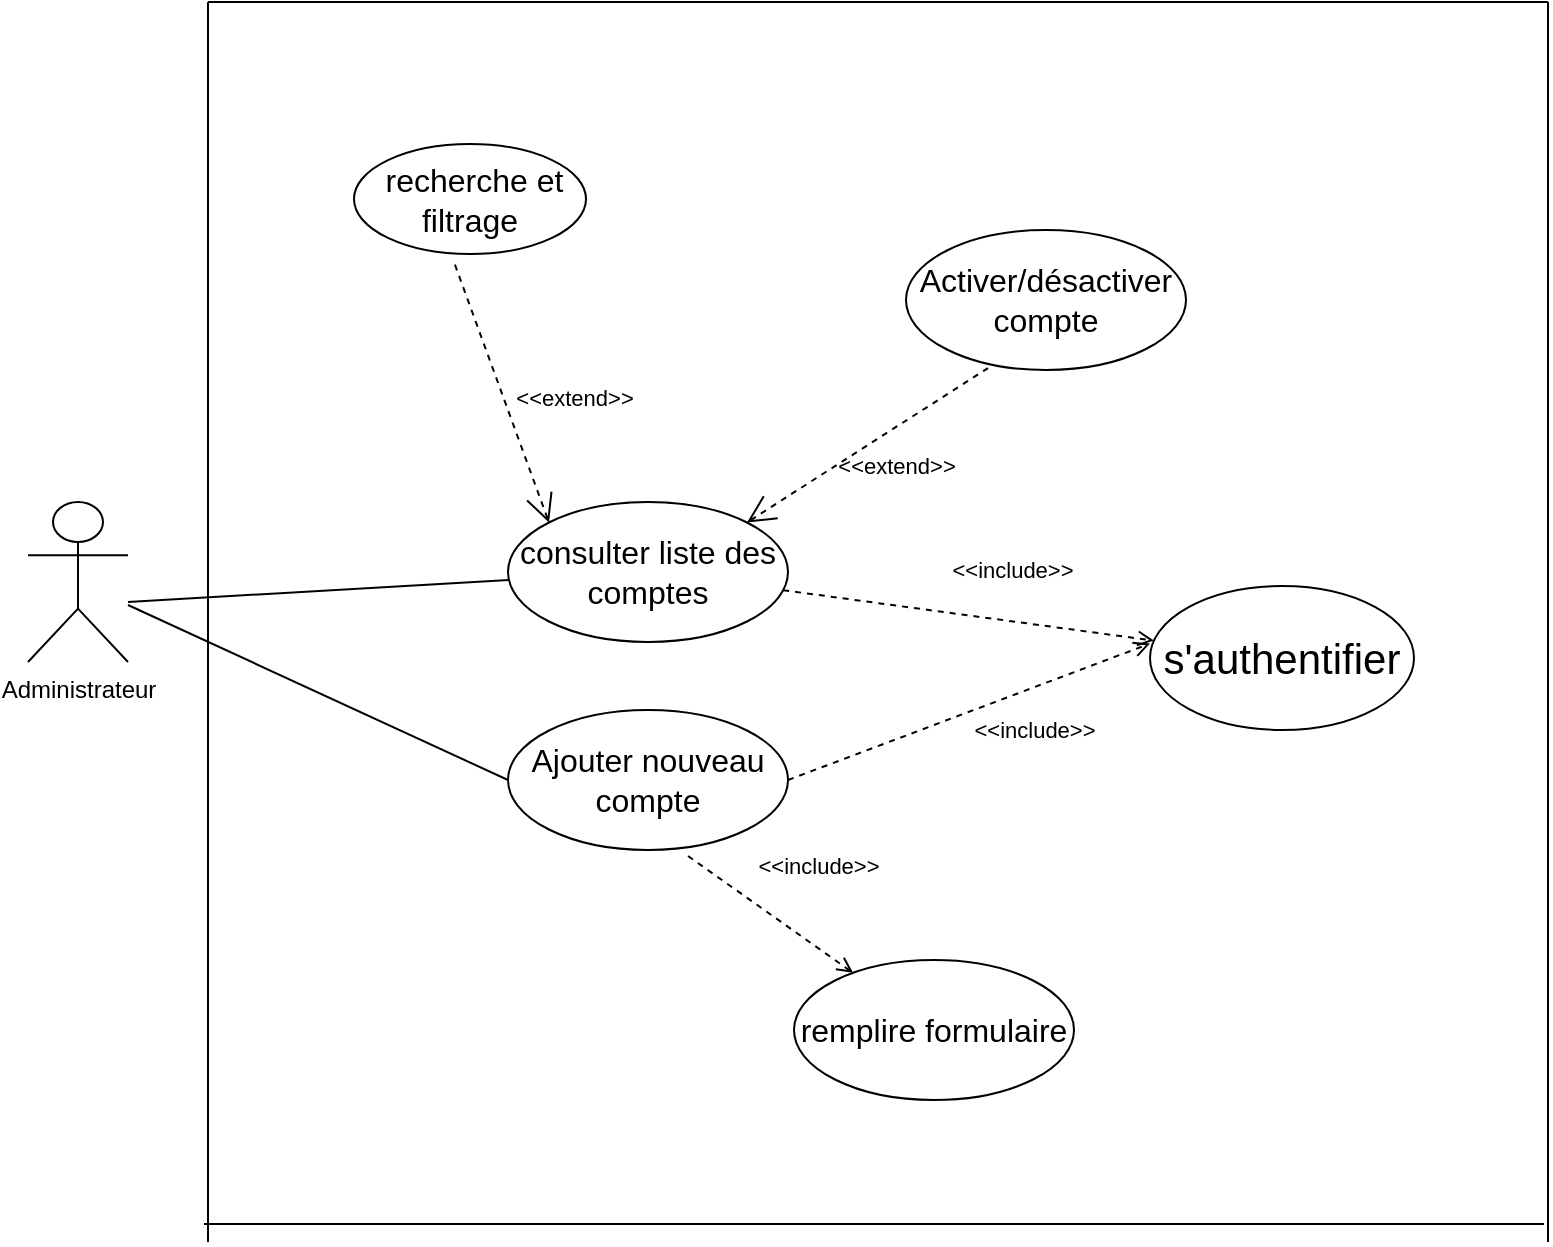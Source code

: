 <mxfile version="21.3.4" type="device">
  <diagram name="Page-1" id="JGjeTt0v-IsgGG0zKTaS">
    <mxGraphModel dx="880" dy="419" grid="0" gridSize="10" guides="1" tooltips="1" connect="1" arrows="1" fold="1" page="1" pageScale="1" pageWidth="900" pageHeight="900" math="0" shadow="0">
      <root>
        <mxCell id="0" />
        <mxCell id="1" parent="0" />
        <mxCell id="w74tCO-8Fq-XeEqIFPl6-1" value="Administrateur" style="shape=umlActor;verticalLabelPosition=bottom;verticalAlign=top;html=1;outlineConnect=0;" parent="1" vertex="1">
          <mxGeometry x="80" y="430" width="50" height="80" as="geometry" />
        </mxCell>
        <mxCell id="w74tCO-8Fq-XeEqIFPl6-4" value="consulter liste des comptes" style="ellipse;whiteSpace=wrap;html=1;fontSize=16;" parent="1" vertex="1">
          <mxGeometry x="320" y="430" width="140" height="70" as="geometry" />
        </mxCell>
        <mxCell id="w74tCO-8Fq-XeEqIFPl6-6" value="" style="edgeStyle=none;html=1;endArrow=none;verticalAlign=bottom;rounded=0;" parent="1" target="w74tCO-8Fq-XeEqIFPl6-4" edge="1">
          <mxGeometry width="160" relative="1" as="geometry">
            <mxPoint x="130" y="480" as="sourcePoint" />
            <mxPoint x="420" y="560" as="targetPoint" />
          </mxGeometry>
        </mxCell>
        <mxCell id="w74tCO-8Fq-XeEqIFPl6-7" value="&amp;nbsp;recherche et filtrage" style="ellipse;whiteSpace=wrap;html=1;fontSize=16;" parent="1" vertex="1">
          <mxGeometry x="243" y="251" width="116" height="55" as="geometry" />
        </mxCell>
        <mxCell id="w74tCO-8Fq-XeEqIFPl6-10" style="edgeStyle=orthogonalEdgeStyle;rounded=0;orthogonalLoop=1;jettySize=auto;html=1;exitX=0.5;exitY=1;exitDx=0;exitDy=0;" parent="1" edge="1">
          <mxGeometry relative="1" as="geometry">
            <mxPoint x="270" y="350" as="sourcePoint" />
            <mxPoint x="270" y="350" as="targetPoint" />
          </mxGeometry>
        </mxCell>
        <mxCell id="w74tCO-8Fq-XeEqIFPl6-13" value="Ajouter nouveau compte" style="ellipse;whiteSpace=wrap;html=1;fontSize=16;" parent="1" vertex="1">
          <mxGeometry x="320" y="534" width="140" height="70" as="geometry" />
        </mxCell>
        <mxCell id="w74tCO-8Fq-XeEqIFPl6-15" value="" style="edgeStyle=none;html=1;endArrow=none;verticalAlign=bottom;rounded=0;entryX=0;entryY=0.5;entryDx=0;entryDy=0;" parent="1" source="w74tCO-8Fq-XeEqIFPl6-1" target="w74tCO-8Fq-XeEqIFPl6-13" edge="1">
          <mxGeometry width="160" relative="1" as="geometry">
            <mxPoint x="150" y="456" as="sourcePoint" />
            <mxPoint x="342" y="567" as="targetPoint" />
            <Array as="points" />
          </mxGeometry>
        </mxCell>
        <mxCell id="w74tCO-8Fq-XeEqIFPl6-19" value="Activer/désactiver compte" style="ellipse;whiteSpace=wrap;html=1;fontSize=16;" parent="1" vertex="1">
          <mxGeometry x="519" y="294" width="140" height="70" as="geometry" />
        </mxCell>
        <mxCell id="w74tCO-8Fq-XeEqIFPl6-25" value="remplire formulaire" style="ellipse;whiteSpace=wrap;html=1;fontSize=16;" parent="1" vertex="1">
          <mxGeometry x="463" y="659" width="140" height="70" as="geometry" />
        </mxCell>
        <mxCell id="w74tCO-8Fq-XeEqIFPl6-30" value="s&#39;authentifier" style="ellipse;whiteSpace=wrap;html=1;fontSize=21;" parent="1" vertex="1">
          <mxGeometry x="641" y="472" width="132" height="72" as="geometry" />
        </mxCell>
        <mxCell id="w74tCO-8Fq-XeEqIFPl6-32" value="&amp;lt;&amp;lt;include&amp;gt;&amp;gt;" style="edgeStyle=none;html=1;endArrow=open;verticalAlign=bottom;dashed=1;labelBackgroundColor=none;rounded=0;" parent="1" source="w74tCO-8Fq-XeEqIFPl6-4" target="w74tCO-8Fq-XeEqIFPl6-30" edge="1">
          <mxGeometry x="0.21" y="17" width="160" relative="1" as="geometry">
            <mxPoint x="500" y="500" as="sourcePoint" />
            <mxPoint x="660" y="500" as="targetPoint" />
            <mxPoint y="1" as="offset" />
          </mxGeometry>
        </mxCell>
        <mxCell id="w74tCO-8Fq-XeEqIFPl6-33" value="&amp;lt;&amp;lt;include&amp;gt;&amp;gt;" style="edgeStyle=none;html=1;endArrow=open;verticalAlign=bottom;dashed=1;labelBackgroundColor=none;rounded=0;entryX=0;entryY=0.4;entryDx=0;entryDy=0;entryPerimeter=0;exitX=1;exitY=0.5;exitDx=0;exitDy=0;" parent="1" source="w74tCO-8Fq-XeEqIFPl6-13" target="w74tCO-8Fq-XeEqIFPl6-30" edge="1">
          <mxGeometry x="0.248" y="-28" width="160" relative="1" as="geometry">
            <mxPoint x="459" y="494" as="sourcePoint" />
            <mxPoint x="706" y="575" as="targetPoint" />
            <mxPoint as="offset" />
          </mxGeometry>
        </mxCell>
        <mxCell id="8FT8lQawrjRJ7oXsIZwn-1" value="" style="endArrow=none;html=1;rounded=0;" parent="1" edge="1">
          <mxGeometry width="50" height="50" relative="1" as="geometry">
            <mxPoint x="170" y="800" as="sourcePoint" />
            <mxPoint x="170" y="180" as="targetPoint" />
          </mxGeometry>
        </mxCell>
        <mxCell id="8FT8lQawrjRJ7oXsIZwn-2" value="" style="endArrow=none;html=1;rounded=0;" parent="1" edge="1">
          <mxGeometry width="50" height="50" relative="1" as="geometry">
            <mxPoint x="168" y="791" as="sourcePoint" />
            <mxPoint x="838" y="791" as="targetPoint" />
          </mxGeometry>
        </mxCell>
        <mxCell id="8FT8lQawrjRJ7oXsIZwn-3" value="" style="endArrow=none;html=1;rounded=0;" parent="1" edge="1">
          <mxGeometry width="50" height="50" relative="1" as="geometry">
            <mxPoint x="840" y="800" as="sourcePoint" />
            <mxPoint x="840" y="180" as="targetPoint" />
          </mxGeometry>
        </mxCell>
        <mxCell id="8FT8lQawrjRJ7oXsIZwn-4" value="" style="endArrow=none;html=1;rounded=0;" parent="1" edge="1">
          <mxGeometry width="50" height="50" relative="1" as="geometry">
            <mxPoint x="170" y="180" as="sourcePoint" />
            <mxPoint x="840" y="180" as="targetPoint" />
          </mxGeometry>
        </mxCell>
        <mxCell id="3070SPmutPENATJbfPJS-2" value="&amp;lt;&amp;lt;include&amp;gt;&amp;gt;" style="edgeStyle=none;html=1;endArrow=open;verticalAlign=bottom;dashed=1;labelBackgroundColor=none;rounded=0;exitX=0.643;exitY=1.043;exitDx=0;exitDy=0;exitPerimeter=0;" parent="1" source="w74tCO-8Fq-XeEqIFPl6-13" target="w74tCO-8Fq-XeEqIFPl6-25" edge="1">
          <mxGeometry x="0.218" y="26" width="160" relative="1" as="geometry">
            <mxPoint x="430" y="633" as="sourcePoint" />
            <mxPoint x="590" y="633" as="targetPoint" />
            <mxPoint as="offset" />
          </mxGeometry>
        </mxCell>
        <mxCell id="3070SPmutPENATJbfPJS-4" value="&amp;lt;&amp;lt;extend&amp;gt;&amp;gt;" style="edgeStyle=none;html=1;startArrow=open;endArrow=none;startSize=12;verticalAlign=bottom;dashed=1;labelBackgroundColor=none;rounded=0;entryX=0.431;entryY=1.073;entryDx=0;entryDy=0;entryPerimeter=0;exitX=0;exitY=0;exitDx=0;exitDy=0;" parent="1" source="w74tCO-8Fq-XeEqIFPl6-4" target="w74tCO-8Fq-XeEqIFPl6-7" edge="1">
          <mxGeometry x="-0.32" y="-30" width="160" relative="1" as="geometry">
            <mxPoint x="452" y="454" as="sourcePoint" />
            <mxPoint x="612" y="454" as="targetPoint" />
            <mxPoint y="1" as="offset" />
          </mxGeometry>
        </mxCell>
        <mxCell id="3070SPmutPENATJbfPJS-5" value="&amp;lt;&amp;lt;extend&amp;gt;&amp;gt;" style="edgeStyle=none;html=1;startArrow=open;endArrow=none;startSize=12;verticalAlign=bottom;dashed=1;labelBackgroundColor=none;rounded=0;exitX=1;exitY=0;exitDx=0;exitDy=0;entryX=0.293;entryY=0.986;entryDx=0;entryDy=0;entryPerimeter=0;" parent="1" source="w74tCO-8Fq-XeEqIFPl6-4" target="w74tCO-8Fq-XeEqIFPl6-19" edge="1">
          <mxGeometry x="0.022" y="-24" width="160" relative="1" as="geometry">
            <mxPoint x="467" y="416" as="sourcePoint" />
            <mxPoint x="627" y="416" as="targetPoint" />
            <mxPoint as="offset" />
          </mxGeometry>
        </mxCell>
      </root>
    </mxGraphModel>
  </diagram>
</mxfile>
